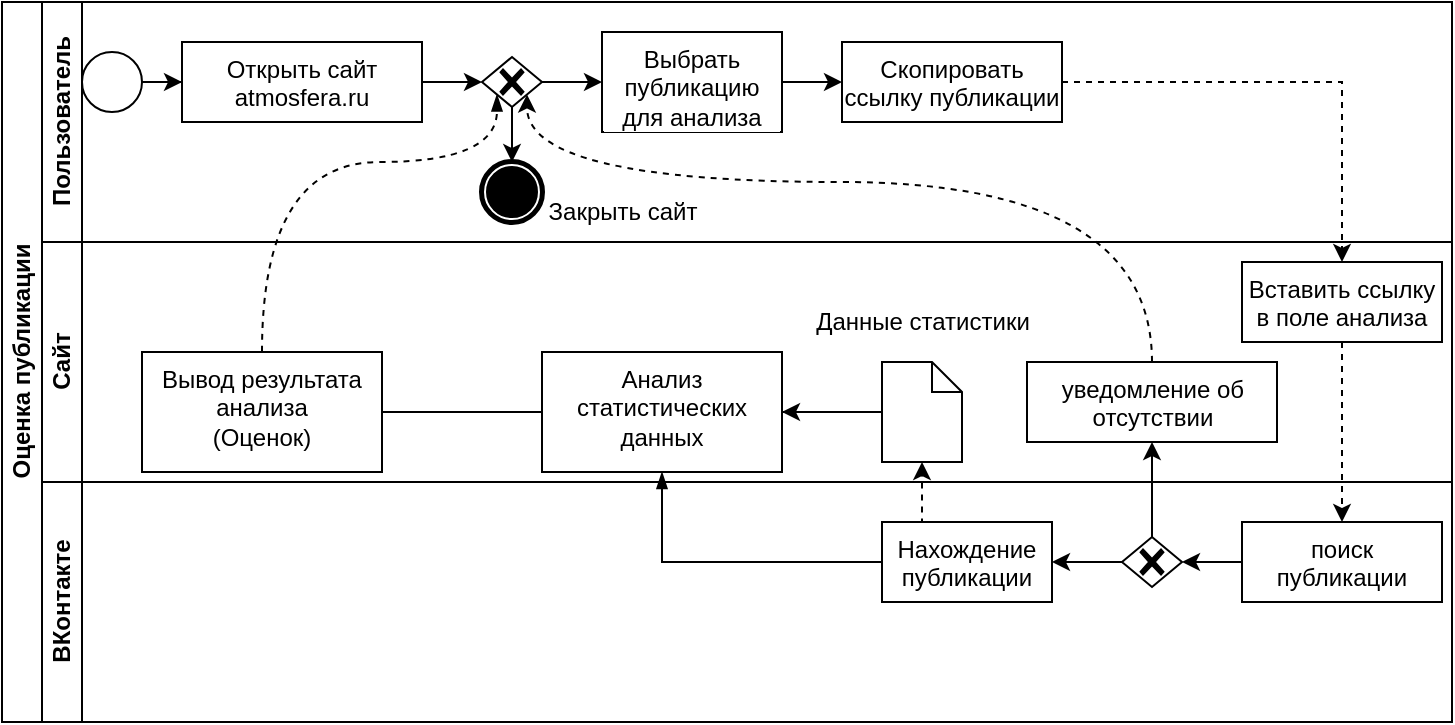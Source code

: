 <mxfile version="20.7.4" type="github">
  <diagram name="Page-1" id="2a216829-ef6e-dabb-86c1-c78162f3ba2b">
    <mxGraphModel dx="989" dy="527" grid="1" gridSize="10" guides="1" tooltips="1" connect="1" arrows="1" fold="1" page="1" pageScale="1" pageWidth="850" pageHeight="1100" background="none" math="0" shadow="0">
      <root>
        <mxCell id="0" />
        <mxCell id="1" parent="0" />
        <mxCell id="vfP_KP8TfnBtR3miXO91-9" value="Оценка публикации" style="swimlane;childLayout=stackLayout;resizeParent=1;resizeParentMax=0;horizontal=0;startSize=20;horizontalStack=0;html=1;" vertex="1" parent="1">
          <mxGeometry x="50" y="140" width="725" height="360" as="geometry" />
        </mxCell>
        <mxCell id="vfP_KP8TfnBtR3miXO91-10" value="Пользователь" style="swimlane;startSize=20;horizontal=0;html=1;" vertex="1" parent="vfP_KP8TfnBtR3miXO91-9">
          <mxGeometry x="20" width="705" height="120" as="geometry" />
        </mxCell>
        <mxCell id="vfP_KP8TfnBtR3miXO91-16" value="" style="edgeStyle=orthogonalEdgeStyle;rounded=0;orthogonalLoop=1;jettySize=auto;html=1;" edge="1" parent="vfP_KP8TfnBtR3miXO91-10" source="vfP_KP8TfnBtR3miXO91-13" target="vfP_KP8TfnBtR3miXO91-15">
          <mxGeometry relative="1" as="geometry" />
        </mxCell>
        <mxCell id="vfP_KP8TfnBtR3miXO91-13" value="" style="points=[[0.145,0.145,0],[0.5,0,0],[0.855,0.145,0],[1,0.5,0],[0.855,0.855,0],[0.5,1,0],[0.145,0.855,0],[0,0.5,0]];shape=mxgraph.bpmn.event;html=1;verticalLabelPosition=bottom;labelBackgroundColor=#ffffff;verticalAlign=top;align=center;perimeter=ellipsePerimeter;outlineConnect=0;aspect=fixed;outline=standard;symbol=general;" vertex="1" parent="vfP_KP8TfnBtR3miXO91-10">
          <mxGeometry x="20" y="25" width="30" height="30" as="geometry" />
        </mxCell>
        <mxCell id="vfP_KP8TfnBtR3miXO91-26" style="edgeStyle=orthogonalEdgeStyle;rounded=0;orthogonalLoop=1;jettySize=auto;html=1;exitX=1;exitY=0.5;exitDx=0;exitDy=0;entryX=0;entryY=0.5;entryDx=0;entryDy=0;entryPerimeter=0;" edge="1" parent="vfP_KP8TfnBtR3miXO91-10" source="vfP_KP8TfnBtR3miXO91-15" target="vfP_KP8TfnBtR3miXO91-21">
          <mxGeometry relative="1" as="geometry" />
        </mxCell>
        <mxCell id="vfP_KP8TfnBtR3miXO91-15" value="Открыть сайт&lt;br&gt;atmosfera.ru" style="whiteSpace=wrap;html=1;verticalAlign=top;labelBackgroundColor=#ffffff;" vertex="1" parent="vfP_KP8TfnBtR3miXO91-10">
          <mxGeometry x="70" y="20" width="120" height="40" as="geometry" />
        </mxCell>
        <mxCell id="vfP_KP8TfnBtR3miXO91-28" value="" style="edgeStyle=orthogonalEdgeStyle;rounded=0;orthogonalLoop=1;jettySize=auto;html=1;" edge="1" parent="vfP_KP8TfnBtR3miXO91-10" source="vfP_KP8TfnBtR3miXO91-17" target="vfP_KP8TfnBtR3miXO91-27">
          <mxGeometry relative="1" as="geometry" />
        </mxCell>
        <mxCell id="vfP_KP8TfnBtR3miXO91-17" value="Выбрать публикацию для анализа" style="whiteSpace=wrap;html=1;verticalAlign=top;labelBackgroundColor=#ffffff;" vertex="1" parent="vfP_KP8TfnBtR3miXO91-10">
          <mxGeometry x="280" y="15" width="90" height="50" as="geometry" />
        </mxCell>
        <mxCell id="vfP_KP8TfnBtR3miXO91-22" style="edgeStyle=orthogonalEdgeStyle;rounded=0;orthogonalLoop=1;jettySize=auto;html=1;exitX=1;exitY=0.5;exitDx=0;exitDy=0;exitPerimeter=0;entryX=0;entryY=0.5;entryDx=0;entryDy=0;" edge="1" parent="vfP_KP8TfnBtR3miXO91-10" source="vfP_KP8TfnBtR3miXO91-21" target="vfP_KP8TfnBtR3miXO91-17">
          <mxGeometry relative="1" as="geometry" />
        </mxCell>
        <mxCell id="vfP_KP8TfnBtR3miXO91-24" style="edgeStyle=orthogonalEdgeStyle;rounded=0;orthogonalLoop=1;jettySize=auto;html=1;exitX=0.5;exitY=1;exitDx=0;exitDy=0;exitPerimeter=0;entryX=0.5;entryY=0;entryDx=0;entryDy=0;entryPerimeter=0;" edge="1" parent="vfP_KP8TfnBtR3miXO91-10" source="vfP_KP8TfnBtR3miXO91-21" target="vfP_KP8TfnBtR3miXO91-23">
          <mxGeometry relative="1" as="geometry" />
        </mxCell>
        <mxCell id="vfP_KP8TfnBtR3miXO91-21" value="" style="points=[[0.25,0.25,0],[0.5,0,0],[0.75,0.25,0],[1,0.5,0],[0.75,0.75,0],[0.5,1,0],[0.25,0.75,0],[0,0.5,0]];shape=mxgraph.bpmn.gateway2;html=1;verticalLabelPosition=bottom;labelBackgroundColor=#ffffff;verticalAlign=top;align=center;perimeter=rhombusPerimeter;outlineConnect=0;outline=none;symbol=none;gwType=exclusive;" vertex="1" parent="vfP_KP8TfnBtR3miXO91-10">
          <mxGeometry x="220" y="27.5" width="30" height="25" as="geometry" />
        </mxCell>
        <mxCell id="vfP_KP8TfnBtR3miXO91-23" value="" style="points=[[0.145,0.145,0],[0.5,0,0],[0.855,0.145,0],[1,0.5,0],[0.855,0.855,0],[0.5,1,0],[0.145,0.855,0],[0,0.5,0]];shape=mxgraph.bpmn.event;html=1;verticalLabelPosition=bottom;labelBackgroundColor=#ffffff;verticalAlign=top;align=center;perimeter=ellipsePerimeter;outlineConnect=0;aspect=fixed;outline=end;symbol=terminate;" vertex="1" parent="vfP_KP8TfnBtR3miXO91-10">
          <mxGeometry x="220" y="80" width="30" height="30" as="geometry" />
        </mxCell>
        <mxCell id="vfP_KP8TfnBtR3miXO91-27" value="Скопировать ссылку публикации" style="whiteSpace=wrap;html=1;verticalAlign=top;labelBackgroundColor=#ffffff;" vertex="1" parent="vfP_KP8TfnBtR3miXO91-10">
          <mxGeometry x="400" y="20" width="110" height="40" as="geometry" />
        </mxCell>
        <mxCell id="vfP_KP8TfnBtR3miXO91-25" value="Закрыть сайт" style="text;html=1;align=center;verticalAlign=middle;resizable=0;points=[];autosize=1;strokeColor=none;fillColor=none;" vertex="1" parent="vfP_KP8TfnBtR3miXO91-10">
          <mxGeometry x="240" y="90" width="100" height="30" as="geometry" />
        </mxCell>
        <mxCell id="vfP_KP8TfnBtR3miXO91-11" value="Сайт" style="swimlane;startSize=20;horizontal=0;html=1;" vertex="1" parent="vfP_KP8TfnBtR3miXO91-9">
          <mxGeometry x="20" y="120" width="705" height="120" as="geometry" />
        </mxCell>
        <mxCell id="vfP_KP8TfnBtR3miXO91-29" value="Вставить ссылку в поле анализа" style="whiteSpace=wrap;html=1;verticalAlign=top;labelBackgroundColor=#ffffff;" vertex="1" parent="vfP_KP8TfnBtR3miXO91-11">
          <mxGeometry x="600" y="10" width="100" height="40" as="geometry" />
        </mxCell>
        <mxCell id="vfP_KP8TfnBtR3miXO91-34" value="уведомление об отсутствии" style="whiteSpace=wrap;html=1;verticalAlign=top;labelBackgroundColor=#ffffff;" vertex="1" parent="vfP_KP8TfnBtR3miXO91-11">
          <mxGeometry x="492.5" y="60" width="125" height="40" as="geometry" />
        </mxCell>
        <mxCell id="vfP_KP8TfnBtR3miXO91-42" value="" style="edgeStyle=orthogonalEdgeStyle;rounded=0;orthogonalLoop=1;jettySize=auto;html=1;dashed=1;" edge="1" parent="vfP_KP8TfnBtR3miXO91-11" source="vfP_KP8TfnBtR3miXO91-39" target="vfP_KP8TfnBtR3miXO91-41">
          <mxGeometry relative="1" as="geometry" />
        </mxCell>
        <mxCell id="vfP_KP8TfnBtR3miXO91-39" value="" style="shape=mxgraph.bpmn.data;labelPosition=center;verticalLabelPosition=bottom;align=center;verticalAlign=top;whiteSpace=wrap;size=15;html=1;" vertex="1" parent="vfP_KP8TfnBtR3miXO91-11">
          <mxGeometry x="420" y="60" width="40" height="50" as="geometry" />
        </mxCell>
        <mxCell id="vfP_KP8TfnBtR3miXO91-43" value="" style="edgeStyle=orthogonalEdgeStyle;rounded=0;orthogonalLoop=1;jettySize=auto;html=1;endArrow=none;endFill=0;" edge="1" parent="vfP_KP8TfnBtR3miXO91-11" source="vfP_KP8TfnBtR3miXO91-41" target="vfP_KP8TfnBtR3miXO91-39">
          <mxGeometry relative="1" as="geometry" />
        </mxCell>
        <mxCell id="vfP_KP8TfnBtR3miXO91-45" value="" style="edgeStyle=orthogonalEdgeStyle;rounded=0;orthogonalLoop=1;jettySize=auto;html=1;endArrow=none;endFill=0;" edge="1" parent="vfP_KP8TfnBtR3miXO91-11" source="vfP_KP8TfnBtR3miXO91-41" target="vfP_KP8TfnBtR3miXO91-44">
          <mxGeometry relative="1" as="geometry" />
        </mxCell>
        <mxCell id="vfP_KP8TfnBtR3miXO91-41" value="Анализ статистических данных" style="whiteSpace=wrap;html=1;verticalAlign=top;" vertex="1" parent="vfP_KP8TfnBtR3miXO91-11">
          <mxGeometry x="250" y="55" width="120" height="60" as="geometry" />
        </mxCell>
        <mxCell id="vfP_KP8TfnBtR3miXO91-44" value="Вывод результата анализа&lt;br&gt;(Оценок)" style="whiteSpace=wrap;html=1;verticalAlign=top;" vertex="1" parent="vfP_KP8TfnBtR3miXO91-11">
          <mxGeometry x="50" y="55" width="120" height="60" as="geometry" />
        </mxCell>
        <mxCell id="vfP_KP8TfnBtR3miXO91-49" style="edgeStyle=none;rounded=0;orthogonalLoop=1;jettySize=auto;html=1;entryX=0.5;entryY=1;entryDx=0;entryDy=0;dashed=1;endArrow=blockThin;endFill=1;" edge="1" parent="vfP_KP8TfnBtR3miXO91-11" source="vfP_KP8TfnBtR3miXO91-41" target="vfP_KP8TfnBtR3miXO91-41">
          <mxGeometry relative="1" as="geometry" />
        </mxCell>
        <mxCell id="vfP_KP8TfnBtR3miXO91-12" value="ВКонтакте" style="swimlane;startSize=20;horizontal=0;html=1;" vertex="1" parent="vfP_KP8TfnBtR3miXO91-9">
          <mxGeometry x="20" y="240" width="705" height="120" as="geometry" />
        </mxCell>
        <mxCell id="vfP_KP8TfnBtR3miXO91-33" style="edgeStyle=orthogonalEdgeStyle;rounded=0;orthogonalLoop=1;jettySize=auto;html=1;exitX=0;exitY=0.5;exitDx=0;exitDy=0;entryX=1;entryY=0.5;entryDx=0;entryDy=0;entryPerimeter=0;" edge="1" parent="vfP_KP8TfnBtR3miXO91-12" source="vfP_KP8TfnBtR3miXO91-19" target="vfP_KP8TfnBtR3miXO91-32">
          <mxGeometry relative="1" as="geometry" />
        </mxCell>
        <mxCell id="vfP_KP8TfnBtR3miXO91-19" value="поиск публикации" style="whiteSpace=wrap;html=1;verticalAlign=top;labelBackgroundColor=#ffffff;" vertex="1" parent="vfP_KP8TfnBtR3miXO91-12">
          <mxGeometry x="600" y="20" width="100" height="40" as="geometry" />
        </mxCell>
        <mxCell id="vfP_KP8TfnBtR3miXO91-38" value="" style="edgeStyle=orthogonalEdgeStyle;rounded=0;orthogonalLoop=1;jettySize=auto;html=1;" edge="1" parent="vfP_KP8TfnBtR3miXO91-12" source="vfP_KP8TfnBtR3miXO91-32" target="vfP_KP8TfnBtR3miXO91-37">
          <mxGeometry relative="1" as="geometry" />
        </mxCell>
        <mxCell id="vfP_KP8TfnBtR3miXO91-32" value="" style="points=[[0.25,0.25,0],[0.5,0,0],[0.75,0.25,0],[1,0.5,0],[0.75,0.75,0],[0.5,1,0],[0.25,0.75,0],[0,0.5,0]];shape=mxgraph.bpmn.gateway2;html=1;verticalLabelPosition=bottom;labelBackgroundColor=#ffffff;verticalAlign=top;align=center;perimeter=rhombusPerimeter;outlineConnect=0;outline=none;symbol=none;gwType=exclusive;" vertex="1" parent="vfP_KP8TfnBtR3miXO91-12">
          <mxGeometry x="540" y="27.5" width="30" height="25" as="geometry" />
        </mxCell>
        <mxCell id="vfP_KP8TfnBtR3miXO91-37" value="Нахождение публикации" style="whiteSpace=wrap;html=1;verticalAlign=top;labelBackgroundColor=#ffffff;" vertex="1" parent="vfP_KP8TfnBtR3miXO91-12">
          <mxGeometry x="420" y="20" width="85" height="40" as="geometry" />
        </mxCell>
        <mxCell id="vfP_KP8TfnBtR3miXO91-30" value="" style="edgeStyle=orthogonalEdgeStyle;rounded=0;orthogonalLoop=1;jettySize=auto;html=1;dashed=1;" edge="1" parent="vfP_KP8TfnBtR3miXO91-9" source="vfP_KP8TfnBtR3miXO91-27" target="vfP_KP8TfnBtR3miXO91-29">
          <mxGeometry relative="1" as="geometry" />
        </mxCell>
        <mxCell id="vfP_KP8TfnBtR3miXO91-31" style="edgeStyle=orthogonalEdgeStyle;rounded=0;orthogonalLoop=1;jettySize=auto;html=1;exitX=0.5;exitY=1;exitDx=0;exitDy=0;entryX=0.5;entryY=0;entryDx=0;entryDy=0;dashed=1;" edge="1" parent="vfP_KP8TfnBtR3miXO91-9" source="vfP_KP8TfnBtR3miXO91-29" target="vfP_KP8TfnBtR3miXO91-19">
          <mxGeometry relative="1" as="geometry" />
        </mxCell>
        <mxCell id="vfP_KP8TfnBtR3miXO91-35" value="" style="edgeStyle=orthogonalEdgeStyle;rounded=0;orthogonalLoop=1;jettySize=auto;html=1;" edge="1" parent="vfP_KP8TfnBtR3miXO91-9" source="vfP_KP8TfnBtR3miXO91-32" target="vfP_KP8TfnBtR3miXO91-34">
          <mxGeometry relative="1" as="geometry" />
        </mxCell>
        <mxCell id="vfP_KP8TfnBtR3miXO91-36" style="edgeStyle=orthogonalEdgeStyle;rounded=0;orthogonalLoop=1;jettySize=auto;html=1;exitX=0.5;exitY=0;exitDx=0;exitDy=0;entryX=0.75;entryY=0.75;entryDx=0;entryDy=0;entryPerimeter=0;curved=1;dashed=1;" edge="1" parent="vfP_KP8TfnBtR3miXO91-9" source="vfP_KP8TfnBtR3miXO91-34" target="vfP_KP8TfnBtR3miXO91-21">
          <mxGeometry relative="1" as="geometry">
            <Array as="points">
              <mxPoint x="575" y="90" />
              <mxPoint x="263" y="90" />
            </Array>
          </mxGeometry>
        </mxCell>
        <mxCell id="vfP_KP8TfnBtR3miXO91-40" style="edgeStyle=orthogonalEdgeStyle;rounded=0;orthogonalLoop=1;jettySize=auto;html=1;exitX=0.25;exitY=0;exitDx=0;exitDy=0;entryX=0.5;entryY=1;entryDx=0;entryDy=0;entryPerimeter=0;dashed=1;" edge="1" parent="vfP_KP8TfnBtR3miXO91-9" source="vfP_KP8TfnBtR3miXO91-37" target="vfP_KP8TfnBtR3miXO91-39">
          <mxGeometry relative="1" as="geometry" />
        </mxCell>
        <mxCell id="vfP_KP8TfnBtR3miXO91-46" style="edgeStyle=orthogonalEdgeStyle;rounded=0;orthogonalLoop=1;jettySize=auto;html=1;exitX=0.5;exitY=0;exitDx=0;exitDy=0;entryX=0.25;entryY=0.75;entryDx=0;entryDy=0;entryPerimeter=0;endArrow=blockThin;endFill=1;curved=1;dashed=1;" edge="1" parent="vfP_KP8TfnBtR3miXO91-9" source="vfP_KP8TfnBtR3miXO91-44" target="vfP_KP8TfnBtR3miXO91-21">
          <mxGeometry relative="1" as="geometry">
            <Array as="points">
              <mxPoint x="130" y="80" />
              <mxPoint x="247" y="80" />
            </Array>
          </mxGeometry>
        </mxCell>
        <mxCell id="vfP_KP8TfnBtR3miXO91-51" style="edgeStyle=orthogonalEdgeStyle;rounded=0;orthogonalLoop=1;jettySize=auto;html=1;exitX=0;exitY=0.5;exitDx=0;exitDy=0;entryX=0.5;entryY=1;entryDx=0;entryDy=0;endArrow=blockThin;endFill=1;" edge="1" parent="vfP_KP8TfnBtR3miXO91-9" source="vfP_KP8TfnBtR3miXO91-37" target="vfP_KP8TfnBtR3miXO91-41">
          <mxGeometry relative="1" as="geometry" />
        </mxCell>
        <mxCell id="vfP_KP8TfnBtR3miXO91-47" value="Данные статистики" style="text;html=1;align=center;verticalAlign=middle;resizable=0;points=[];autosize=1;strokeColor=none;fillColor=none;" vertex="1" parent="1">
          <mxGeometry x="445" y="285" width="130" height="30" as="geometry" />
        </mxCell>
      </root>
    </mxGraphModel>
  </diagram>
</mxfile>
